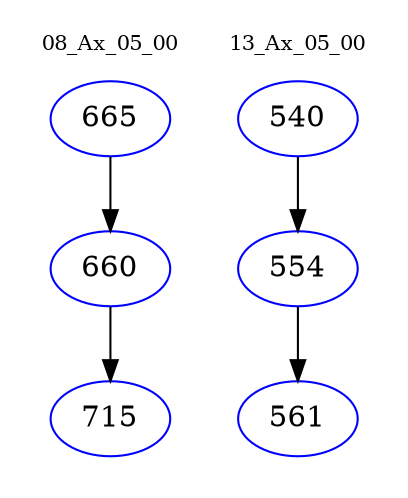 digraph{
subgraph cluster_0 {
color = white
label = "08_Ax_05_00";
fontsize=10;
T0_665 [label="665", color="blue"]
T0_665 -> T0_660 [color="black"]
T0_660 [label="660", color="blue"]
T0_660 -> T0_715 [color="black"]
T0_715 [label="715", color="blue"]
}
subgraph cluster_1 {
color = white
label = "13_Ax_05_00";
fontsize=10;
T1_540 [label="540", color="blue"]
T1_540 -> T1_554 [color="black"]
T1_554 [label="554", color="blue"]
T1_554 -> T1_561 [color="black"]
T1_561 [label="561", color="blue"]
}
}
